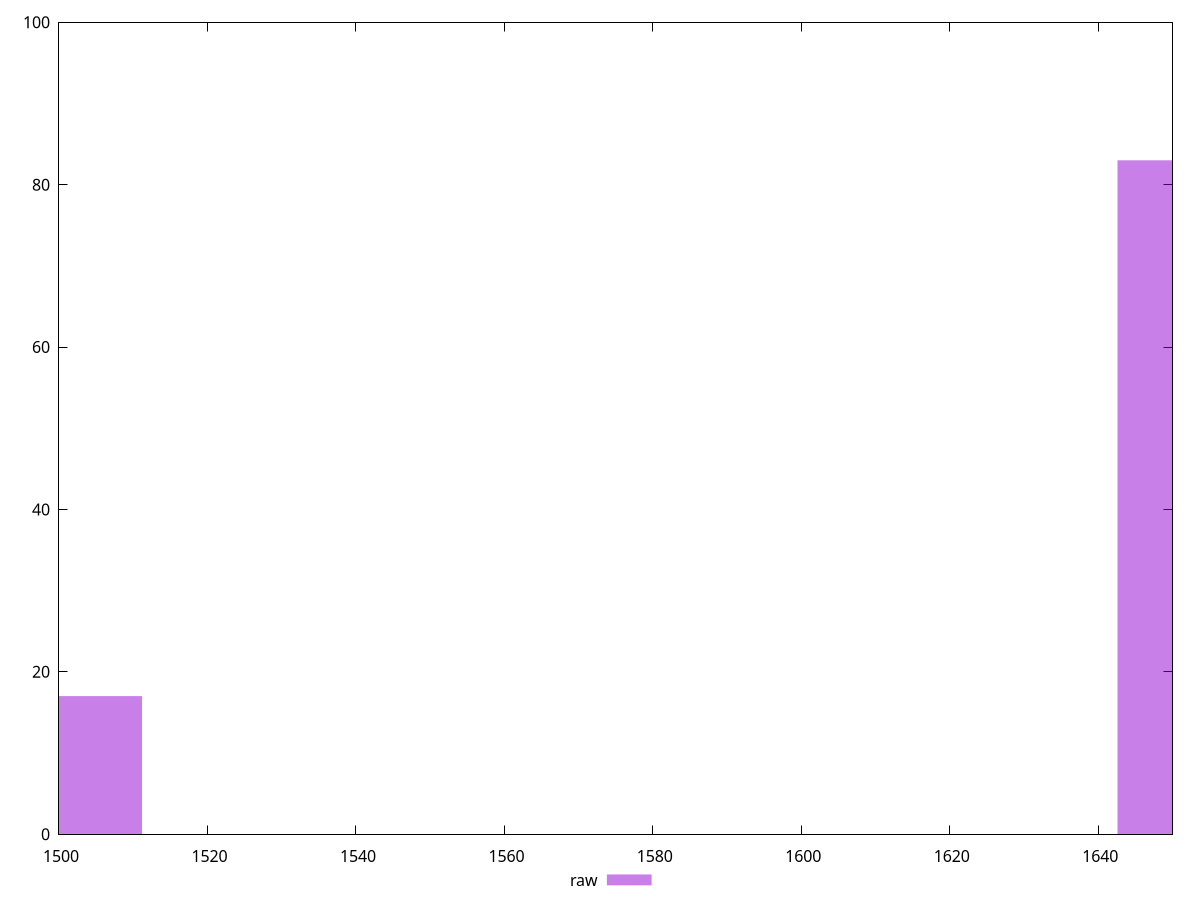 reset

$raw <<EOF
1445.4779237790196 17
1708.2920917388415 83
EOF

set key outside below
set boxwidth 131.40708397991088
set xrange [1500:1650]
set yrange [0:100]
set trange [0:100]
set style fill transparent solid 0.5 noborder
set terminal svg size 640, 490 enhanced background rgb 'white'
set output "report_00025_2021-02-22T21:38:55.199Z/uses-webp-images/samples/pages+cached/raw/histogram.svg"

plot $raw title "raw" with boxes

reset
